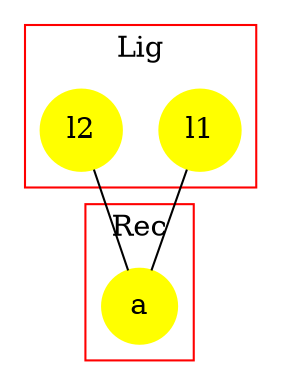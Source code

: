 #This file has been computed by KaSa: a Static Analyzer for Kappa (Kappa Static Analyzer (DomainBased-3083-g1567d7b-dirty))
#Download sources/binaries at https://github.com/Kappa-Dev/KaSim
#
#Analysis launched at 2017/05/17 13:53:41 (GMT+2) on wf102.di.ens.fr
#Command line is: KaSa rec_dim.ka
#
#This file contains the description of the contact map in dot.
#Please use graphviz (http://www.graphviz.org) or OmniGraffle to export it to a PDF
#
graph G{ 
subgraph cluster0 {
   0.0 [style = filled label = "l1" shape =circle color = yellow size = "5"]
   0.1 [style = filled label = "l2" shape =circle color = yellow size = "5"]
label =  "Lig";  shape = rectangle; color = red
} ; 
subgraph cluster1 {
   1.0 [style = filled label = "a" shape =circle color = yellow size = "5"]
label =  "Rec";  shape = rectangle; color = red
} ; 
0.0 -- 1.0
0.1 -- 1.0
}
